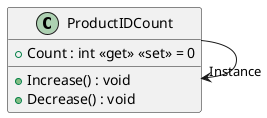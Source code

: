 @startuml
class ProductIDCount {
    + Count : int <<get>> <<set>> = 0
    + Increase() : void
    + Decrease() : void
}
ProductIDCount --> "Instance" ProductIDCount
@enduml
